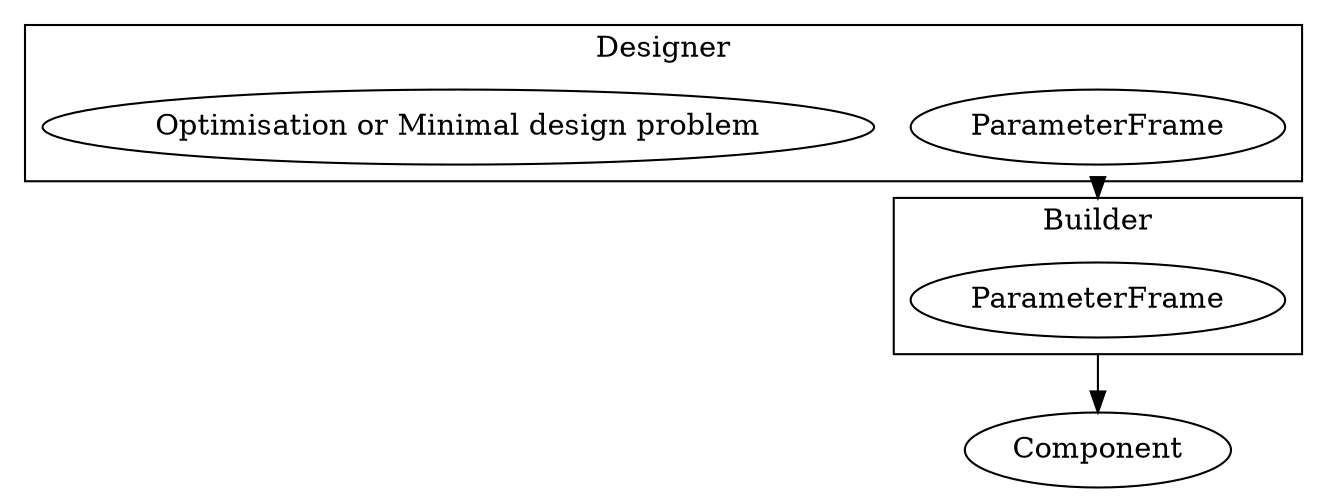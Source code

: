 digraph {
    compound=true;

    subgraph cluster_0 {
        label="Designer";
        a[label="ParameterFrame"];
        b[label="Optimisation or Minimal design problem"]
    }

    subgraph cluster_1 {
        label="Builder";
        c[label="ParameterFrame"];
    }
    a -> c [ltail=cluster_0, lhead=cluster_1];
    c -> d [ltail=cluster_1]
    d[label="Component"]
}
